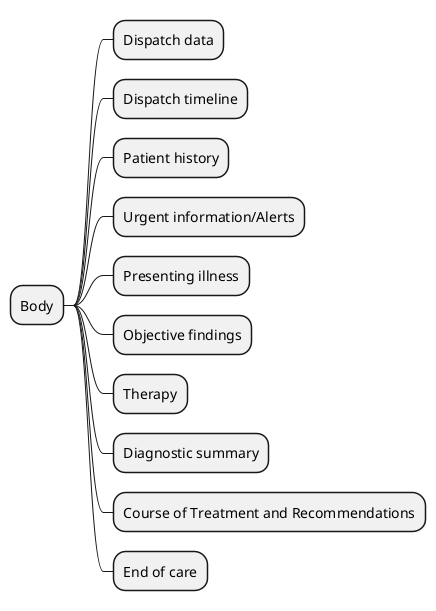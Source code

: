 @startmindmap
* Body
** Dispatch data
** Dispatch timeline
** Patient history
** Urgent information/Alerts
** Presenting illness
** Objective findings
** Therapy
** Diagnostic summary
** Course of Treatment and Recommendations
** End of care
@endmindmap
